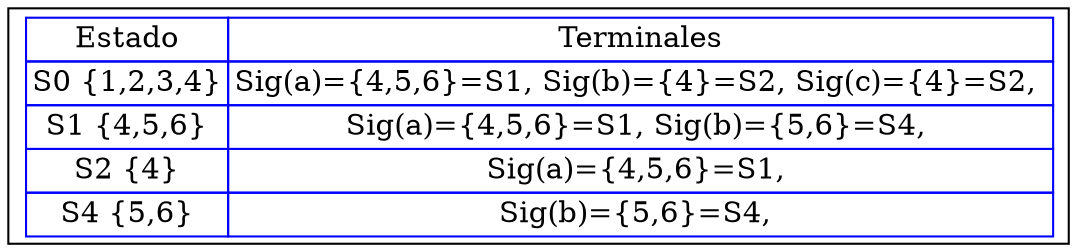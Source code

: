 digraph G{
rankdir=UD
node[shape=box]
concentrate=true
nodo0 [ label =<<table border='0' cellborder='1' color='blue' cellspacing='0'>
<tr><td>Estado</td><td>Terminales</td></tr>

<tr><td>S0 {1,2,3,4}</td><td>Sig(a)={4,5,6}=S1, Sig(b)={4}=S2, Sig(c)={4}=S2, </td></tr>

<tr><td>S1 {4,5,6}</td><td>Sig(a)={4,5,6}=S1, Sig(b)={5,6}=S4, </td></tr>

<tr><td>S2 {4}</td><td>Sig(a)={4,5,6}=S1, </td></tr>

<tr><td>S4 {5,6}</td><td>Sig(b)={5,6}=S4, </td></tr>

</table>
>];

}
